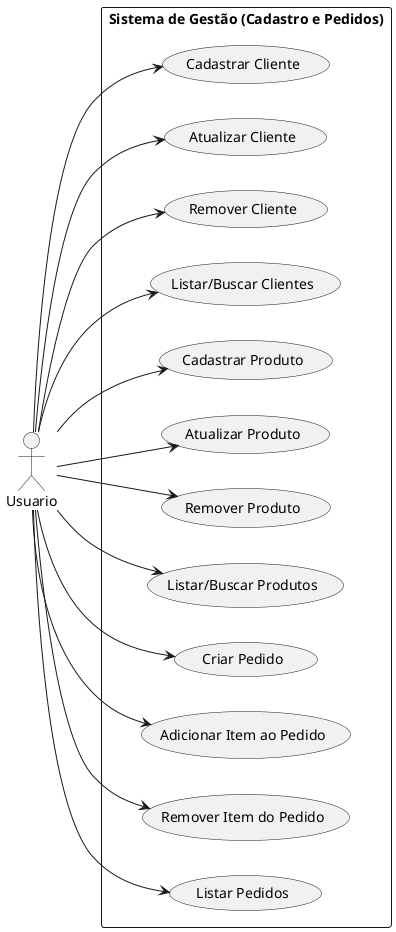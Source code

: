 @startuml
left to right direction
actor Usuario

rectangle "Sistema de Gestão (Cadastro e Pedidos)" {
  usecase UC1 as "Cadastrar Cliente"
  usecase UC2 as "Atualizar Cliente"
  usecase UC3 as "Remover Cliente"
  usecase UC4 as "Listar/Buscar Clientes"

  usecase UC5 as "Cadastrar Produto"
  usecase UC6 as "Atualizar Produto"
  usecase UC7 as "Remover Produto"
  usecase UC8 as "Listar/Buscar Produtos"

  usecase UC9  as "Criar Pedido"
  usecase UC10 as "Adicionar Item ao Pedido"
  usecase UC11 as "Remover Item do Pedido"
  usecase UC12 as "Listar Pedidos"
}

Usuario --> UC1
Usuario --> UC2
Usuario --> UC3
Usuario --> UC4

Usuario --> UC5
Usuario --> UC6
Usuario --> UC7
Usuario --> UC8

Usuario --> UC9
Usuario --> UC10
Usuario --> UC11
Usuario --> UC12
@enduml
